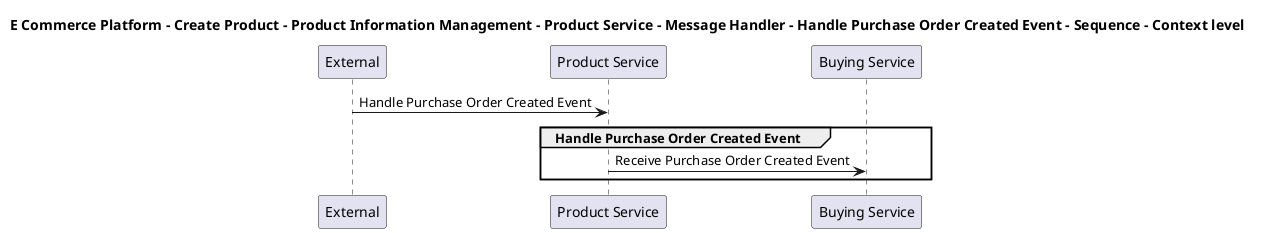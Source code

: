 @startuml

title E Commerce Platform - Create Product - Product Information Management - Product Service - Message Handler - Handle Purchase Order Created Event - Sequence - Context level

participant "External" as C4InterFlow.SoftwareSystems.ExternalSystem
participant "Product Service" as ECommercePlatform.CreateProduct.ProductInformationManagement.SoftwareSystems.ProductService
participant "Buying Service" as ECommercePlatform.CreateProduct.BuyingAndMerchandising.SoftwareSystems.BuyingService

C4InterFlow.SoftwareSystems.ExternalSystem -> ECommercePlatform.CreateProduct.ProductInformationManagement.SoftwareSystems.ProductService : Handle Purchase Order Created Event
group Handle Purchase Order Created Event
ECommercePlatform.CreateProduct.ProductInformationManagement.SoftwareSystems.ProductService -> ECommercePlatform.CreateProduct.BuyingAndMerchandising.SoftwareSystems.BuyingService : Receive Purchase Order Created Event
end


@enduml
